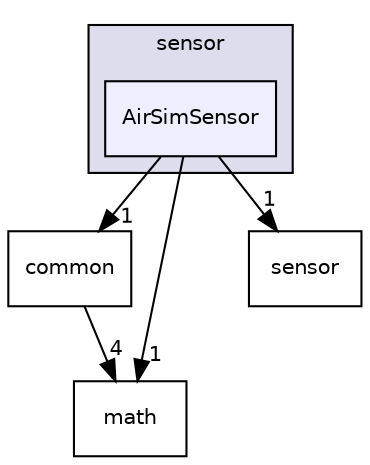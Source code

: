 digraph "/root/scrimmage/scrimmage/include/scrimmage/plugins/sensor/AirSimSensor" {
  compound=true
  node [ fontsize="10", fontname="Helvetica"];
  edge [ labelfontsize="10", labelfontname="Helvetica"];
  subgraph clusterdir_000479e1305f0edebbccb6008dd63eeb {
    graph [ bgcolor="#ddddee", pencolor="black", label="sensor" fontname="Helvetica", fontsize="10", URL="dir_000479e1305f0edebbccb6008dd63eeb.html"]
  dir_671fba3c029f139dcce5ad8d020ad569 [shape=box, label="AirSimSensor", style="filled", fillcolor="#eeeeff", pencolor="black", URL="dir_671fba3c029f139dcce5ad8d020ad569.html"];
  }
  dir_edb592701dc45cc21f3d1cc2e72efe9a [shape=box label="common" URL="dir_edb592701dc45cc21f3d1cc2e72efe9a.html"];
  dir_4281587931951fcc16b7a6ccc116b5d1 [shape=box label="math" URL="dir_4281587931951fcc16b7a6ccc116b5d1.html"];
  dir_e87096b61398b9a30229e95697b76c91 [shape=box label="sensor" URL="dir_e87096b61398b9a30229e95697b76c91.html"];
  dir_edb592701dc45cc21f3d1cc2e72efe9a->dir_4281587931951fcc16b7a6ccc116b5d1 [headlabel="4", labeldistance=1.5 headhref="dir_000007_000010.html"];
  dir_671fba3c029f139dcce5ad8d020ad569->dir_edb592701dc45cc21f3d1cc2e72efe9a [headlabel="1", labeldistance=1.5 headhref="dir_000132_000007.html"];
  dir_671fba3c029f139dcce5ad8d020ad569->dir_4281587931951fcc16b7a6ccc116b5d1 [headlabel="1", labeldistance=1.5 headhref="dir_000132_000010.html"];
  dir_671fba3c029f139dcce5ad8d020ad569->dir_e87096b61398b9a30229e95697b76c91 [headlabel="1", labeldistance=1.5 headhref="dir_000132_000150.html"];
}
